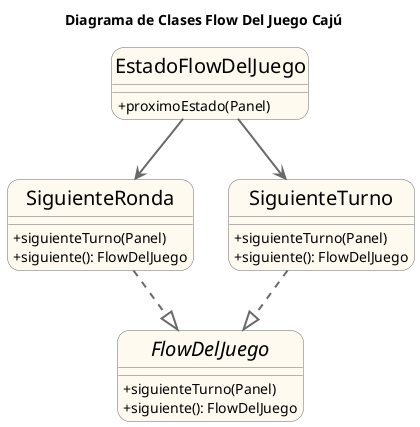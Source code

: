 @startuml TP2

title Diagrama de Clases Flow Del Juego Cajú

hide circle
skinparam classAttributeIconSize 0
skinparam roundcorner 25
skinparam sequenceArrowThickness 2
skinparam classFontSize 20

skinparam class {
BackgroundColor FloralWhite
ArrowColor DimGray
BorderColor DimGray
}

interface FlowDelJuego{
        + siguienteTurno(Panel)
        + siguiente(): FlowDelJuego
}

class EstadoFlowDelJuego{
        + proximoEstado(Panel)
}

class SiguienteRonda{
        + siguienteTurno(Panel)
        + siguiente(): FlowDelJuego
}

class SiguienteTurno{
        + siguienteTurno(Panel)
        + siguiente(): FlowDelJuego
}

SiguienteRonda ..|> FlowDelJuego
SiguienteTurno ..|> FlowDelJuego
EstadoFlowDelJuego --> SiguienteRonda
EstadoFlowDelJuego --> SiguienteTurno


@enduml